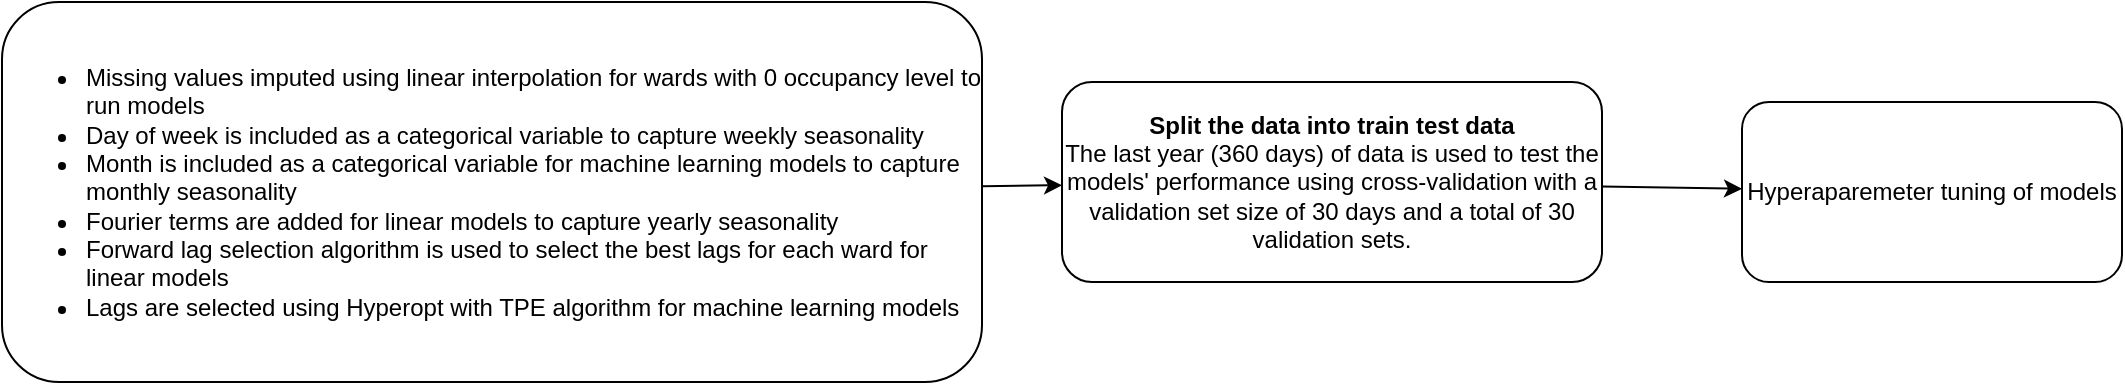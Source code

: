 <mxfile>
    <diagram id="66bctFHtIsnoIWmK04j-" name="Page-1">
        <mxGraphModel dx="1601" dy="1450" grid="1" gridSize="10" guides="1" tooltips="1" connect="1" arrows="1" fold="1" page="1" pageScale="1" pageWidth="827" pageHeight="1169" math="0" shadow="0">
            <root>
                <mxCell id="0"/>
                <mxCell id="1" parent="0"/>
                <mxCell id="4" value="" style="edgeStyle=none;html=1;" edge="1" parent="1" source="2" target="3">
                    <mxGeometry relative="1" as="geometry"/>
                </mxCell>
                <mxCell id="2" value="&lt;ul&gt;&lt;li&gt;Missing values imputed using linear interpolation for wards with 0 occupancy level to run models&lt;/li&gt;&lt;li&gt;Day of week is included as a categorical variable to capture weekly seasonality&lt;/li&gt;&lt;li&gt;Month is included as a categorical variable for machine learning models to capture monthly seasonality&lt;/li&gt;&lt;li&gt;Fourier terms are added for linear models to capture yearly seasonality&lt;/li&gt;&lt;li&gt;Forward lag selection algorithm is used to select the best lags for each ward for linear models&lt;/li&gt;&lt;li&gt;Lags are selected using Hyperopt with TPE algorithm for machine learning models&lt;/li&gt;&lt;/ul&gt;" style="rounded=1;whiteSpace=wrap;html=1;align=left;" vertex="1" parent="1">
                    <mxGeometry x="-160" y="-30" width="490" height="190" as="geometry"/>
                </mxCell>
                <mxCell id="12" value="" style="edgeStyle=none;html=1;" edge="1" parent="1" source="3" target="11">
                    <mxGeometry relative="1" as="geometry"/>
                </mxCell>
                <mxCell id="3" value="&lt;b&gt;Split the data into train test data&lt;/b&gt;&lt;div&gt;The last year (360 days) of data is used to test the models&#39; performance using cross-validation with a validation set size of 30 days and a total of 30 validation sets.&lt;/div&gt;" style="whiteSpace=wrap;html=1;rounded=1;" vertex="1" parent="1">
                    <mxGeometry x="370" y="10" width="270" height="100" as="geometry"/>
                </mxCell>
                <mxCell id="11" value="Hyperaparemeter tuning of models" style="whiteSpace=wrap;html=1;rounded=1;" vertex="1" parent="1">
                    <mxGeometry x="710" y="20" width="190" height="90" as="geometry"/>
                </mxCell>
            </root>
        </mxGraphModel>
    </diagram>
</mxfile>